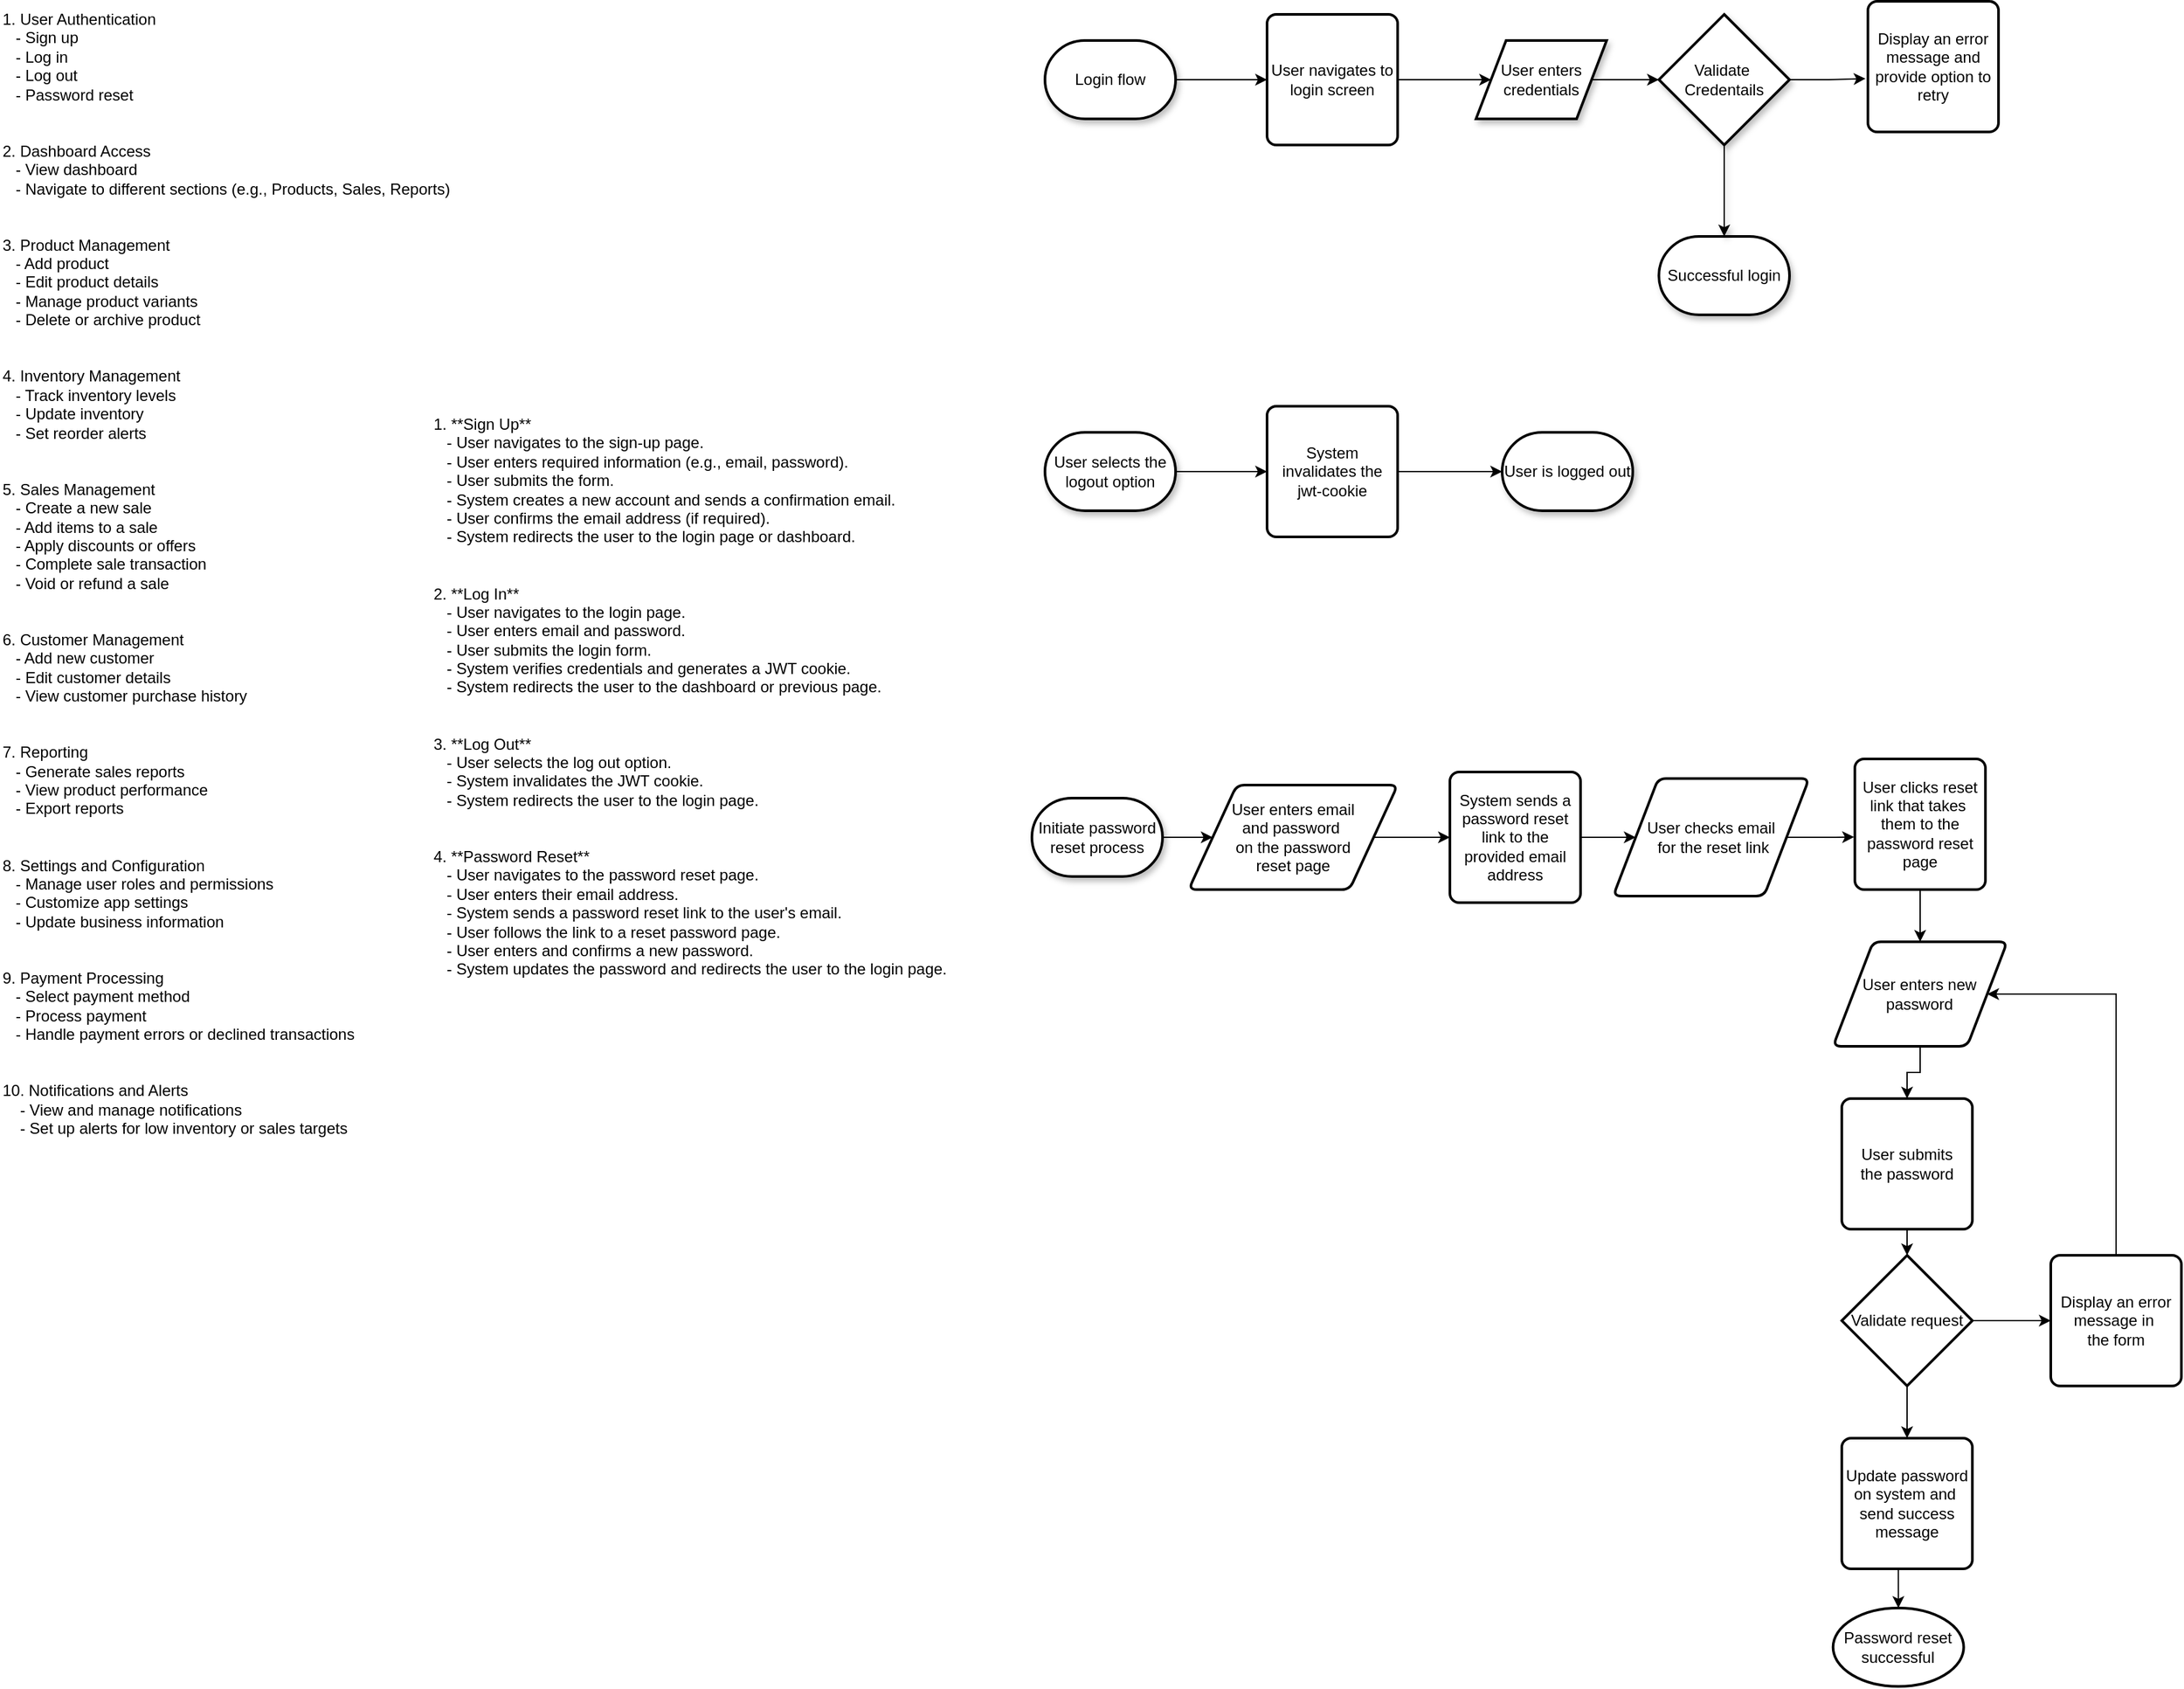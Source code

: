<mxfile version="24.7.7" pages="5">
  <diagram name="Auth" id="edf60f1a-56cd-e834-aa8a-f176f3a09ee4">
    <mxGraphModel dx="3433" dy="1160" grid="1" gridSize="10" guides="1" tooltips="1" connect="1" arrows="1" fold="1" page="1" pageScale="1" pageWidth="1100" pageHeight="850" background="none" math="0" shadow="0">
      <root>
        <mxCell id="0" />
        <mxCell id="1" parent="0" />
        <mxCell id="KLkaMGFnh6U5lrwXZxZ8-9" style="edgeStyle=orthogonalEdgeStyle;rounded=0;orthogonalLoop=1;jettySize=auto;html=1;exitX=1;exitY=0.5;exitDx=0;exitDy=0;exitPerimeter=0;entryX=0;entryY=0.5;entryDx=0;entryDy=0;" parent="1" source="ATMucfQL7mX6FEVvn_mT-1" target="KLkaMGFnh6U5lrwXZxZ8-7" edge="1">
          <mxGeometry relative="1" as="geometry" />
        </mxCell>
        <mxCell id="ATMucfQL7mX6FEVvn_mT-1" value="Login flow" style="strokeWidth=2;html=1;shape=mxgraph.flowchart.terminator;whiteSpace=wrap;rounded=0;labelBackgroundColor=none;shadow=1;" parent="1" vertex="1">
          <mxGeometry x="470" y="70" width="100" height="60" as="geometry" />
        </mxCell>
        <mxCell id="KLkaMGFnh6U5lrwXZxZ8-11" style="edgeStyle=orthogonalEdgeStyle;rounded=0;orthogonalLoop=1;jettySize=auto;html=1;exitX=1;exitY=0.5;exitDx=0;exitDy=0;" parent="1" source="ATMucfQL7mX6FEVvn_mT-4" target="ATMucfQL7mX6FEVvn_mT-5" edge="1">
          <mxGeometry relative="1" as="geometry" />
        </mxCell>
        <mxCell id="ATMucfQL7mX6FEVvn_mT-4" value="User enters credentials" style="shape=parallelogram;html=1;strokeWidth=2;perimeter=parallelogramPerimeter;whiteSpace=wrap;rounded=0;arcSize=12;size=0.23;labelBackgroundColor=none;shadow=1;" parent="1" vertex="1">
          <mxGeometry x="800" y="70" width="100" height="60" as="geometry" />
        </mxCell>
        <mxCell id="ATMucfQL7mX6FEVvn_mT-5" value="Validate&amp;nbsp;&lt;div&gt;Credentails&lt;/div&gt;" style="strokeWidth=2;html=1;shape=mxgraph.flowchart.decision;whiteSpace=wrap;rounded=0;labelBackgroundColor=none;shadow=1;" parent="1" vertex="1">
          <mxGeometry x="940" y="50" width="100" height="100" as="geometry" />
        </mxCell>
        <mxCell id="ATMucfQL7mX6FEVvn_mT-8" value="Successful login" style="strokeWidth=2;html=1;shape=mxgraph.flowchart.terminator;whiteSpace=wrap;rounded=0;labelBackgroundColor=none;shadow=1;" parent="1" vertex="1">
          <mxGeometry x="940" y="220" width="100" height="60" as="geometry" />
        </mxCell>
        <mxCell id="ATMucfQL7mX6FEVvn_mT-13" style="edgeStyle=orthogonalEdgeStyle;rounded=0;orthogonalLoop=1;jettySize=auto;html=1;exitX=0.5;exitY=1;exitDx=0;exitDy=0;exitPerimeter=0;entryX=0.5;entryY=0;entryDx=0;entryDy=0;entryPerimeter=0;labelBackgroundColor=none;fontColor=default;shadow=1;" parent="1" source="ATMucfQL7mX6FEVvn_mT-5" target="ATMucfQL7mX6FEVvn_mT-8" edge="1">
          <mxGeometry relative="1" as="geometry" />
        </mxCell>
        <mxCell id="KLkaMGFnh6U5lrwXZxZ8-3" style="edgeStyle=orthogonalEdgeStyle;rounded=0;orthogonalLoop=1;jettySize=auto;html=1;exitX=1;exitY=0.5;exitDx=0;exitDy=0;exitPerimeter=0;entryX=0;entryY=0.5;entryDx=0;entryDy=0;" parent="1" source="ATMucfQL7mX6FEVvn_mT-14" target="KLkaMGFnh6U5lrwXZxZ8-15" edge="1">
          <mxGeometry relative="1" as="geometry">
            <mxPoint x="620" y="410" as="targetPoint" />
          </mxGeometry>
        </mxCell>
        <mxCell id="ATMucfQL7mX6FEVvn_mT-14" value="User selects the logout option" style="strokeWidth=2;html=1;shape=mxgraph.flowchart.terminator;whiteSpace=wrap;rounded=0;labelBackgroundColor=none;shadow=1;" parent="1" vertex="1">
          <mxGeometry x="470" y="370" width="100" height="60" as="geometry" />
        </mxCell>
        <mxCell id="ATMucfQL7mX6FEVvn_mT-16" value="User is logged out" style="strokeWidth=2;html=1;shape=mxgraph.flowchart.terminator;whiteSpace=wrap;rounded=0;labelBackgroundColor=none;fillStyle=auto;shadow=1;" parent="1" vertex="1">
          <mxGeometry x="820" y="370" width="100" height="60" as="geometry" />
        </mxCell>
        <mxCell id="KLkaMGFnh6U5lrwXZxZ8-1" value="1. User Authentication&#xa;   - Sign up&#xa;   - Log in&#xa;   - Log out&#xa;   - Password reset&#xa;&#xa;&#xa;2. Dashboard Access&#xa;   - View dashboard&#xa;   - Navigate to different sections (e.g., Products, Sales, Reports)&#xa;&#xa;&#xa;3. Product Management&#xa;   - Add product&#xa;   - Edit product details&#xa;   - Manage product variants&#xa;   - Delete or archive product&#xa;&#xa;&#xa;4. Inventory Management&#xa;   - Track inventory levels&#xa;   - Update inventory&#xa;   - Set reorder alerts&#xa;&#xa;&#xa;5. Sales Management&#xa;   - Create a new sale&#xa;   - Add items to a sale&#xa;   - Apply discounts or offers&#xa;   - Complete sale transaction&#xa;   - Void or refund a sale&#xa;&#xa;&#xa;6. Customer Management&#xa;   - Add new customer&#xa;   - Edit customer details&#xa;   - View customer purchase history&#xa;&#xa;&#xa;7. Reporting&#xa;   - Generate sales reports&#xa;   - View product performance&#xa;   - Export reports&#xa;&#xa;&#xa;8. Settings and Configuration&#xa;   - Manage user roles and permissions&#xa;   - Customize app settings&#xa;   - Update business information&#xa;&#xa;&#xa;9. Payment Processing&#xa;   - Select payment method&#xa;   - Process payment&#xa;   - Handle payment errors or declined transactions&#xa;&#xa;&#xa;10. Notifications and Alerts&#xa;    - View and manage notifications&#xa;    - Set up alerts for low inventory or sales targets" style="text;whiteSpace=wrap;" parent="1" vertex="1">
          <mxGeometry x="-330" y="40" width="380" height="890" as="geometry" />
        </mxCell>
        <mxCell id="KLkaMGFnh6U5lrwXZxZ8-27" style="edgeStyle=orthogonalEdgeStyle;rounded=0;orthogonalLoop=1;jettySize=auto;html=1;exitX=1;exitY=0.5;exitDx=0;exitDy=0;exitPerimeter=0;entryX=0;entryY=0.5;entryDx=0;entryDy=0;" parent="1" source="KLkaMGFnh6U5lrwXZxZ8-2" target="KLkaMGFnh6U5lrwXZxZ8-17" edge="1">
          <mxGeometry relative="1" as="geometry" />
        </mxCell>
        <mxCell id="KLkaMGFnh6U5lrwXZxZ8-2" value="Initiate password&lt;div&gt;reset process&lt;/div&gt;" style="strokeWidth=2;html=1;shape=mxgraph.flowchart.terminator;whiteSpace=wrap;rounded=0;labelBackgroundColor=none;shadow=1;" parent="1" vertex="1">
          <mxGeometry x="460" y="650" width="100" height="60" as="geometry" />
        </mxCell>
        <mxCell id="KLkaMGFnh6U5lrwXZxZ8-4" style="edgeStyle=orthogonalEdgeStyle;rounded=0;orthogonalLoop=1;jettySize=auto;html=1;exitX=1;exitY=0.5;exitDx=0;exitDy=0;entryX=0;entryY=0.5;entryDx=0;entryDy=0;entryPerimeter=0;" parent="1" source="KLkaMGFnh6U5lrwXZxZ8-15" target="ATMucfQL7mX6FEVvn_mT-16" edge="1">
          <mxGeometry relative="1" as="geometry">
            <mxPoint x="756" y="410" as="sourcePoint" />
          </mxGeometry>
        </mxCell>
        <mxCell id="KLkaMGFnh6U5lrwXZxZ8-10" style="edgeStyle=orthogonalEdgeStyle;rounded=0;orthogonalLoop=1;jettySize=auto;html=1;exitX=1;exitY=0.5;exitDx=0;exitDy=0;entryX=0;entryY=0.5;entryDx=0;entryDy=0;" parent="1" source="KLkaMGFnh6U5lrwXZxZ8-7" target="ATMucfQL7mX6FEVvn_mT-4" edge="1">
          <mxGeometry relative="1" as="geometry" />
        </mxCell>
        <mxCell id="KLkaMGFnh6U5lrwXZxZ8-7" value="User navigates to login screen" style="rounded=1;whiteSpace=wrap;html=1;absoluteArcSize=1;arcSize=14;strokeWidth=2;" parent="1" vertex="1">
          <mxGeometry x="640" y="50" width="100" height="100" as="geometry" />
        </mxCell>
        <mxCell id="KLkaMGFnh6U5lrwXZxZ8-12" value="Display an error message and provide option to retry" style="rounded=1;whiteSpace=wrap;html=1;absoluteArcSize=1;arcSize=14;strokeWidth=2;" parent="1" vertex="1">
          <mxGeometry x="1100" y="40" width="100" height="100" as="geometry" />
        </mxCell>
        <mxCell id="KLkaMGFnh6U5lrwXZxZ8-14" style="edgeStyle=orthogonalEdgeStyle;rounded=0;orthogonalLoop=1;jettySize=auto;html=1;exitX=1;exitY=0.5;exitDx=0;exitDy=0;exitPerimeter=0;entryX=-0.018;entryY=0.592;entryDx=0;entryDy=0;entryPerimeter=0;" parent="1" source="ATMucfQL7mX6FEVvn_mT-5" target="KLkaMGFnh6U5lrwXZxZ8-12" edge="1">
          <mxGeometry relative="1" as="geometry" />
        </mxCell>
        <mxCell id="KLkaMGFnh6U5lrwXZxZ8-15" value="System invalidates the jwt-cookie" style="rounded=1;whiteSpace=wrap;html=1;absoluteArcSize=1;arcSize=14;strokeWidth=2;" parent="1" vertex="1">
          <mxGeometry x="640" y="350" width="100" height="100" as="geometry" />
        </mxCell>
        <mxCell id="KLkaMGFnh6U5lrwXZxZ8-28" style="edgeStyle=orthogonalEdgeStyle;rounded=0;orthogonalLoop=1;jettySize=auto;html=1;exitX=1;exitY=0.5;exitDx=0;exitDy=0;entryX=0;entryY=0.5;entryDx=0;entryDy=0;" parent="1" source="KLkaMGFnh6U5lrwXZxZ8-17" target="KLkaMGFnh6U5lrwXZxZ8-19" edge="1">
          <mxGeometry relative="1" as="geometry" />
        </mxCell>
        <mxCell id="KLkaMGFnh6U5lrwXZxZ8-17" value="User enters email&lt;div&gt;and password&amp;nbsp;&lt;/div&gt;&lt;div&gt;on the password&lt;/div&gt;&lt;div&gt;reset page&lt;/div&gt;" style="shape=parallelogram;html=1;strokeWidth=2;perimeter=parallelogramPerimeter;whiteSpace=wrap;rounded=1;arcSize=12;size=0.23;" parent="1" vertex="1">
          <mxGeometry x="580" y="640" width="160" height="80" as="geometry" />
        </mxCell>
        <mxCell id="KLkaMGFnh6U5lrwXZxZ8-18" value="User checks email&lt;div&gt;&amp;nbsp;for the reset link&lt;/div&gt;" style="shape=parallelogram;html=1;strokeWidth=2;perimeter=parallelogramPerimeter;whiteSpace=wrap;rounded=1;arcSize=12;size=0.23;" parent="1" vertex="1">
          <mxGeometry x="905" y="635" width="150" height="90" as="geometry" />
        </mxCell>
        <mxCell id="KLkaMGFnh6U5lrwXZxZ8-29" style="edgeStyle=orthogonalEdgeStyle;rounded=0;orthogonalLoop=1;jettySize=auto;html=1;exitX=1;exitY=0.5;exitDx=0;exitDy=0;" parent="1" source="KLkaMGFnh6U5lrwXZxZ8-19" target="KLkaMGFnh6U5lrwXZxZ8-18" edge="1">
          <mxGeometry relative="1" as="geometry" />
        </mxCell>
        <mxCell id="KLkaMGFnh6U5lrwXZxZ8-19" value="System sends a password reset link to the provided email address" style="rounded=1;whiteSpace=wrap;html=1;absoluteArcSize=1;arcSize=14;strokeWidth=2;" parent="1" vertex="1">
          <mxGeometry x="780" y="630" width="100" height="100" as="geometry" />
        </mxCell>
        <mxCell id="KLkaMGFnh6U5lrwXZxZ8-31" style="edgeStyle=orthogonalEdgeStyle;rounded=0;orthogonalLoop=1;jettySize=auto;html=1;exitX=0.5;exitY=1;exitDx=0;exitDy=0;entryX=0.5;entryY=0;entryDx=0;entryDy=0;" parent="1" source="KLkaMGFnh6U5lrwXZxZ8-20" target="KLkaMGFnh6U5lrwXZxZ8-21" edge="1">
          <mxGeometry relative="1" as="geometry" />
        </mxCell>
        <mxCell id="KLkaMGFnh6U5lrwXZxZ8-20" value="User clicks reset&lt;div&gt;link that takes&amp;nbsp;&lt;/div&gt;&lt;div&gt;them to the password reset page&lt;/div&gt;" style="rounded=1;whiteSpace=wrap;html=1;absoluteArcSize=1;arcSize=14;strokeWidth=2;" parent="1" vertex="1">
          <mxGeometry x="1090" y="620" width="100" height="100" as="geometry" />
        </mxCell>
        <mxCell id="KLkaMGFnh6U5lrwXZxZ8-32" style="edgeStyle=orthogonalEdgeStyle;rounded=0;orthogonalLoop=1;jettySize=auto;html=1;exitX=0.5;exitY=1;exitDx=0;exitDy=0;entryX=0.5;entryY=0;entryDx=0;entryDy=0;" parent="1" source="KLkaMGFnh6U5lrwXZxZ8-21" target="KLkaMGFnh6U5lrwXZxZ8-22" edge="1">
          <mxGeometry relative="1" as="geometry" />
        </mxCell>
        <mxCell id="KLkaMGFnh6U5lrwXZxZ8-21" value="User enters new password" style="shape=parallelogram;html=1;strokeWidth=2;perimeter=parallelogramPerimeter;whiteSpace=wrap;rounded=1;arcSize=12;size=0.23;" parent="1" vertex="1">
          <mxGeometry x="1073.34" y="760" width="133.33" height="80" as="geometry" />
        </mxCell>
        <mxCell id="KLkaMGFnh6U5lrwXZxZ8-22" value="User submits&lt;div&gt;the password&lt;/div&gt;" style="rounded=1;whiteSpace=wrap;html=1;absoluteArcSize=1;arcSize=14;strokeWidth=2;" parent="1" vertex="1">
          <mxGeometry x="1080" y="880" width="100" height="100" as="geometry" />
        </mxCell>
        <mxCell id="KLkaMGFnh6U5lrwXZxZ8-34" style="edgeStyle=orthogonalEdgeStyle;rounded=0;orthogonalLoop=1;jettySize=auto;html=1;exitX=0.5;exitY=1;exitDx=0;exitDy=0;exitPerimeter=0;entryX=0.5;entryY=0;entryDx=0;entryDy=0;" parent="1" source="KLkaMGFnh6U5lrwXZxZ8-23" target="KLkaMGFnh6U5lrwXZxZ8-25" edge="1">
          <mxGeometry relative="1" as="geometry" />
        </mxCell>
        <mxCell id="KLkaMGFnh6U5lrwXZxZ8-36" style="edgeStyle=orthogonalEdgeStyle;rounded=0;orthogonalLoop=1;jettySize=auto;html=1;exitX=1;exitY=0.5;exitDx=0;exitDy=0;exitPerimeter=0;entryX=0;entryY=0.5;entryDx=0;entryDy=0;" parent="1" source="KLkaMGFnh6U5lrwXZxZ8-23" target="KLkaMGFnh6U5lrwXZxZ8-24" edge="1">
          <mxGeometry relative="1" as="geometry" />
        </mxCell>
        <mxCell id="KLkaMGFnh6U5lrwXZxZ8-23" value="Validate request" style="strokeWidth=2;html=1;shape=mxgraph.flowchart.decision;whiteSpace=wrap;" parent="1" vertex="1">
          <mxGeometry x="1080" y="1000" width="100" height="100" as="geometry" />
        </mxCell>
        <mxCell id="KLkaMGFnh6U5lrwXZxZ8-39" style="edgeStyle=orthogonalEdgeStyle;rounded=0;orthogonalLoop=1;jettySize=auto;html=1;exitX=0.5;exitY=0;exitDx=0;exitDy=0;entryX=1;entryY=0.5;entryDx=0;entryDy=0;" parent="1" source="KLkaMGFnh6U5lrwXZxZ8-24" target="KLkaMGFnh6U5lrwXZxZ8-21" edge="1">
          <mxGeometry relative="1" as="geometry">
            <Array as="points">
              <mxPoint x="1290" y="800" />
            </Array>
          </mxGeometry>
        </mxCell>
        <mxCell id="KLkaMGFnh6U5lrwXZxZ8-24" value="Display an error&lt;div&gt;message in&amp;nbsp;&lt;/div&gt;&lt;div&gt;the form&lt;/div&gt;" style="rounded=1;whiteSpace=wrap;html=1;absoluteArcSize=1;arcSize=14;strokeWidth=2;" parent="1" vertex="1">
          <mxGeometry x="1240" y="1000" width="100" height="100" as="geometry" />
        </mxCell>
        <mxCell id="KLkaMGFnh6U5lrwXZxZ8-25" value="Update password on system and&amp;nbsp;&lt;div&gt;send success&lt;/div&gt;&lt;div&gt;message&lt;/div&gt;" style="rounded=1;whiteSpace=wrap;html=1;absoluteArcSize=1;arcSize=14;strokeWidth=2;" parent="1" vertex="1">
          <mxGeometry x="1080" y="1140" width="100" height="100" as="geometry" />
        </mxCell>
        <mxCell id="KLkaMGFnh6U5lrwXZxZ8-26" value="Password reset&lt;div&gt;successful&lt;/div&gt;" style="strokeWidth=2;html=1;shape=mxgraph.flowchart.start_1;whiteSpace=wrap;" parent="1" vertex="1">
          <mxGeometry x="1073.34" y="1270" width="100" height="60" as="geometry" />
        </mxCell>
        <mxCell id="KLkaMGFnh6U5lrwXZxZ8-30" style="edgeStyle=orthogonalEdgeStyle;rounded=0;orthogonalLoop=1;jettySize=auto;html=1;exitX=1;exitY=0.5;exitDx=0;exitDy=0;entryX=-0.006;entryY=0.598;entryDx=0;entryDy=0;entryPerimeter=0;" parent="1" source="KLkaMGFnh6U5lrwXZxZ8-18" target="KLkaMGFnh6U5lrwXZxZ8-20" edge="1">
          <mxGeometry relative="1" as="geometry" />
        </mxCell>
        <mxCell id="KLkaMGFnh6U5lrwXZxZ8-33" style="edgeStyle=orthogonalEdgeStyle;rounded=0;orthogonalLoop=1;jettySize=auto;html=1;exitX=0.5;exitY=1;exitDx=0;exitDy=0;entryX=0.5;entryY=0;entryDx=0;entryDy=0;entryPerimeter=0;" parent="1" source="KLkaMGFnh6U5lrwXZxZ8-22" target="KLkaMGFnh6U5lrwXZxZ8-23" edge="1">
          <mxGeometry relative="1" as="geometry" />
        </mxCell>
        <mxCell id="KLkaMGFnh6U5lrwXZxZ8-35" style="edgeStyle=orthogonalEdgeStyle;rounded=0;orthogonalLoop=1;jettySize=auto;html=1;exitX=0.5;exitY=1;exitDx=0;exitDy=0;entryX=0.5;entryY=0;entryDx=0;entryDy=0;entryPerimeter=0;" parent="1" source="KLkaMGFnh6U5lrwXZxZ8-25" target="KLkaMGFnh6U5lrwXZxZ8-26" edge="1">
          <mxGeometry relative="1" as="geometry" />
        </mxCell>
        <mxCell id="3nHdeg5CLA1Ou0qOZPsk-1" value="1. **Sign Up**&#xa;   - User navigates to the sign-up page.&#xa;   - User enters required information (e.g., email, password).&#xa;   - User submits the form.&#xa;   - System creates a new account and sends a confirmation email.&#xa;   - User confirms the email address (if required).&#xa;   - System redirects the user to the login page or dashboard.&#xa;&#xa;&#xa;2. **Log In**&#xa;   - User navigates to the login page.&#xa;   - User enters email and password.&#xa;   - User submits the login form.&#xa;   - System verifies credentials and generates a JWT cookie.&#xa;   - System redirects the user to the dashboard or previous page.&#xa;&#xa;&#xa;3. **Log Out**&#xa;   - User selects the log out option.&#xa;   - System invalidates the JWT cookie.&#xa;   - System redirects the user to the login page.&#xa;&#xa;&#xa;4. **Password Reset**&#xa;   - User navigates to the password reset page.&#xa;   - User enters their email address.&#xa;   - System sends a password reset link to the user&#39;s email.&#xa;   - User follows the link to a reset password page.&#xa;   - User enters and confirms a new password.&#xa;   - System updates the password and redirects the user to the login page." style="text;whiteSpace=wrap;" vertex="1" parent="1">
          <mxGeometry y="350" width="430" height="460" as="geometry" />
        </mxCell>
      </root>
    </mxGraphModel>
  </diagram>
  <diagram id="8Ey6CvOB55q3MK9NUdou" name="Dashboard">
    <mxGraphModel dx="1615" dy="803" grid="1" gridSize="10" guides="1" tooltips="1" connect="1" arrows="1" fold="1" page="1" pageScale="1" pageWidth="827" pageHeight="1169" math="0" shadow="0">
      <root>
        <mxCell id="0" />
        <mxCell id="1" parent="0" />
        <mxCell id="ET9BGdN6wAJWBJ6dI6yu-1" value="1. User Authentication&#xa;   - Sign up&#xa;   - Log in&#xa;   - Log out&#xa;   - Password reset&#xa;&#xa;&#xa;2. Dashboard Access&#xa;   - View dashboard&#xa;   - Navigate to different sections (e.g., Products, Sales, Reports)&#xa;&#xa;&#xa;3. Product Management&#xa;   - Add product&#xa;   - Edit product details&#xa;   - Manage product variants&#xa;   - Delete or archive product&#xa;&#xa;&#xa;4. Inventory Management&#xa;   - Track inventory levels&#xa;   - Update inventory&#xa;   - Set reorder alerts&#xa;&#xa;&#xa;5. Sales Management&#xa;   - Create a new sale&#xa;   - Add items to a sale&#xa;   - Apply discounts or offers&#xa;   - Complete sale transaction&#xa;   - Void or refund a sale&#xa;&#xa;&#xa;6. Customer Management&#xa;   - Add new customer&#xa;   - Edit customer details&#xa;   - View customer purchase history&#xa;&#xa;&#xa;7. Reporting&#xa;   - Generate sales reports&#xa;   - View product performance&#xa;   - Export reports&#xa;&#xa;&#xa;8. Settings and Configuration&#xa;   - Manage user roles and permissions&#xa;   - Customize app settings&#xa;   - Update business information&#xa;&#xa;&#xa;9. Payment Processing&#xa;   - Select payment method&#xa;   - Process payment&#xa;   - Handle payment errors or declined transactions&#xa;&#xa;&#xa;10. Notifications and Alerts&#xa;    - View and manage notifications&#xa;    - Set up alerts for low inventory or sales targets" style="text;whiteSpace=wrap;" parent="1" vertex="1">
          <mxGeometry x="10" y="10" width="380" height="890" as="geometry" />
        </mxCell>
        <mxCell id="68NjNx0a_AqUf3TJoTM--5" style="edgeStyle=orthogonalEdgeStyle;rounded=0;orthogonalLoop=1;jettySize=auto;html=1;exitX=1;exitY=0.5;exitDx=0;exitDy=0;exitPerimeter=0;entryX=0;entryY=0.5;entryDx=0;entryDy=0;" edge="1" parent="1" source="68NjNx0a_AqUf3TJoTM--2" target="68NjNx0a_AqUf3TJoTM--3">
          <mxGeometry relative="1" as="geometry" />
        </mxCell>
        <mxCell id="68NjNx0a_AqUf3TJoTM--2" value="User logs in and is redirected to the dashboard" style="strokeWidth=2;html=1;shape=mxgraph.flowchart.start_1;whiteSpace=wrap;" vertex="1" parent="1">
          <mxGeometry x="480" y="595" width="133.33" height="80" as="geometry" />
        </mxCell>
        <mxCell id="68NjNx0a_AqUf3TJoTM--6" style="edgeStyle=orthogonalEdgeStyle;rounded=0;orthogonalLoop=1;jettySize=auto;html=1;exitX=1;exitY=0.5;exitDx=0;exitDy=0;entryX=0;entryY=0.5;entryDx=0;entryDy=0;" edge="1" parent="1" source="68NjNx0a_AqUf3TJoTM--3" target="68NjNx0a_AqUf3TJoTM--4">
          <mxGeometry relative="1" as="geometry" />
        </mxCell>
        <mxCell id="68NjNx0a_AqUf3TJoTM--3" value="System displays an overview of key metrics (e.g. sales, inventory, etc)" style="rounded=1;whiteSpace=wrap;html=1;absoluteArcSize=1;arcSize=14;strokeWidth=2;" vertex="1" parent="1">
          <mxGeometry x="680" y="585" width="100" height="100" as="geometry" />
        </mxCell>
        <mxCell id="68NjNx0a_AqUf3TJoTM--4" value="User reviews information presented on the dashboard" style="rounded=1;whiteSpace=wrap;html=1;absoluteArcSize=1;arcSize=14;strokeWidth=2;" vertex="1" parent="1">
          <mxGeometry x="860" y="585" width="100" height="100" as="geometry" />
        </mxCell>
        <mxCell id="68NjNx0a_AqUf3TJoTM--10" style="edgeStyle=orthogonalEdgeStyle;rounded=0;orthogonalLoop=1;jettySize=auto;html=1;exitX=1;exitY=0.5;exitDx=0;exitDy=0;exitPerimeter=0;entryX=0;entryY=0.5;entryDx=0;entryDy=0;" edge="1" parent="1" source="68NjNx0a_AqUf3TJoTM--7" target="68NjNx0a_AqUf3TJoTM--8">
          <mxGeometry relative="1" as="geometry" />
        </mxCell>
        <mxCell id="68NjNx0a_AqUf3TJoTM--7" value="From the dashboard, the user selects a section" style="strokeWidth=2;html=1;shape=mxgraph.flowchart.start_1;whiteSpace=wrap;" vertex="1" parent="1">
          <mxGeometry x="450" y="740" width="166.67" height="100" as="geometry" />
        </mxCell>
        <mxCell id="68NjNx0a_AqUf3TJoTM--11" style="edgeStyle=orthogonalEdgeStyle;rounded=0;orthogonalLoop=1;jettySize=auto;html=1;exitX=1;exitY=0.5;exitDx=0;exitDy=0;entryX=0;entryY=0.5;entryDx=0;entryDy=0;" edge="1" parent="1" source="68NjNx0a_AqUf3TJoTM--8" target="68NjNx0a_AqUf3TJoTM--9">
          <mxGeometry relative="1" as="geometry" />
        </mxCell>
        <mxCell id="68NjNx0a_AqUf3TJoTM--8" value="System redirects user to the selected section" style="rounded=1;whiteSpace=wrap;html=1;absoluteArcSize=1;arcSize=14;strokeWidth=2;" vertex="1" parent="1">
          <mxGeometry x="680" y="740" width="100" height="100" as="geometry" />
        </mxCell>
        <mxCell id="68NjNx0a_AqUf3TJoTM--9" value="User interacts with the selected section as needed" style="rounded=1;whiteSpace=wrap;html=1;absoluteArcSize=1;arcSize=14;strokeWidth=2;" vertex="1" parent="1">
          <mxGeometry x="830" y="732" width="115" height="115" as="geometry" />
        </mxCell>
        <mxCell id="Pe-H3QMwWFV3X3XAD8rP-1" value="1. **Sign Up**&#xa;   - User navigates to the sign-up page.&#xa;   - User enters required information (e.g., email, password).&#xa;   - User submits the form.&#xa;   - System creates a new account and sends a confirmation email.&#xa;   - User confirms the email address (if required).&#xa;   - System redirects the user to the login page or dashboard.&#xa;&#xa;&#xa;2. **Log In**&#xa;   - User navigates to the login page.&#xa;   - User enters email and password.&#xa;   - User submits the login form.&#xa;   - System verifies credentials and generates a JWT cookie.&#xa;   - System redirects the user to the dashboard or previous page.&#xa;&#xa;&#xa;3. **Log Out**&#xa;   - User selects the log out option.&#xa;   - System invalidates the JWT cookie.&#xa;   - System redirects the user to the login page.&#xa;&#xa;&#xa;4. **Password Reset**&#xa;   - User navigates to the password reset page.&#xa;   - User enters their email address.&#xa;   - System sends a password reset link to the user&#39;s email.&#xa;   - User follows the link to a reset password page.&#xa;   - User enters and confirms a new password.&#xa;   - System updates the password and redirects the user to the login page." style="text;whiteSpace=wrap;" vertex="1" parent="1">
          <mxGeometry x="440" width="430" height="460" as="geometry" />
        </mxCell>
      </root>
    </mxGraphModel>
  </diagram>
  <diagram id="oy20ObqP9nqBbCuuLZpR" name="Product Management">
    <mxGraphModel dx="2927" dy="1044" grid="1" gridSize="10" guides="1" tooltips="1" connect="1" arrows="1" fold="1" page="1" pageScale="1" pageWidth="827" pageHeight="1169" math="0" shadow="0">
      <root>
        <mxCell id="0" />
        <mxCell id="1" parent="0" />
        <mxCell id="02m3XyDNFQBm8fWto4tQ-1" value="1. **Add Product**&#xa;   - User navigates to the Products section from the dashboard.&#xa;   - User selects the option to add a new product.&#xa;   - System prompts the user to enter product details (e.g., name, description, category, price).&#xa;   - User submits the form.&#xa;   - System saves the product and confirms the addition.&#xa;&#xa;&#xa;2. **Edit Product Details**&#xa;   - User navigates to the Products section and selects an existing product.&#xa;   - System displays the product details with an option to edit.&#xa;   - User updates the necessary fields (e.g., name, price, description).&#xa;   - User submits the changes.&#xa;   - System saves the updates and confirms the changes.&#xa;&#xa;&#xa;3. **Manage Product Variants**&#xa;   - User selects a product to manage its variants.&#xa;   - System displays the existing variants and an option to add or edit variants.&#xa;   - User adds a new variant or edits an existing one (e.g., size, color, packaging).&#xa;   - User submits the variant information.&#xa;   - System updates the product with the new or edited variant.&#xa;&#xa;&#xa;4. **Delete or Archive Product**&#xa;   - User selects a product to delete or archive from the Products section.&#xa;   - System prompts the user to confirm the action.&#xa;   - If deleting, the system removes the product from the catalog.&#xa;   - If archiving, the system moves the product to an archived state, where it is no longer active but can be restored later.&#xa;   - System confirms the product has been deleted or archived." style="text;whiteSpace=wrap;" vertex="1" parent="1">
          <mxGeometry x="-540" y="1180" width="560" height="470" as="geometry" />
        </mxCell>
        <mxCell id="90HHAPKfToBtOzx2FQQZ-1" style="edgeStyle=orthogonalEdgeStyle;rounded=0;orthogonalLoop=1;jettySize=auto;html=1;exitX=1;exitY=0.5;exitDx=0;exitDy=0;exitPerimeter=0;entryX=0;entryY=0.5;entryDx=0;entryDy=0;" edge="1" parent="1" source="02m3XyDNFQBm8fWto4tQ-2" target="02m3XyDNFQBm8fWto4tQ-4">
          <mxGeometry relative="1" as="geometry" />
        </mxCell>
        <mxCell id="02m3XyDNFQBm8fWto4tQ-2" value="User navigates to the products section from the dashboard" style="strokeWidth=2;html=1;shape=mxgraph.flowchart.start_1;whiteSpace=wrap;" vertex="1" parent="1">
          <mxGeometry x="40" y="440" width="150" height="90" as="geometry" />
        </mxCell>
        <mxCell id="90HHAPKfToBtOzx2FQQZ-2" style="edgeStyle=orthogonalEdgeStyle;rounded=0;orthogonalLoop=1;jettySize=auto;html=1;exitX=1;exitY=0.5;exitDx=0;exitDy=0;entryX=0;entryY=0.5;entryDx=0;entryDy=0;" edge="1" parent="1" source="02m3XyDNFQBm8fWto4tQ-4" target="02m3XyDNFQBm8fWto4tQ-5">
          <mxGeometry relative="1" as="geometry" />
        </mxCell>
        <mxCell id="02m3XyDNFQBm8fWto4tQ-4" value="User selects the option to add a new product" style="rounded=1;whiteSpace=wrap;html=1;absoluteArcSize=1;arcSize=14;strokeWidth=2;" vertex="1" parent="1">
          <mxGeometry x="260" y="435" width="100" height="100" as="geometry" />
        </mxCell>
        <mxCell id="90HHAPKfToBtOzx2FQQZ-3" style="edgeStyle=orthogonalEdgeStyle;rounded=0;orthogonalLoop=1;jettySize=auto;html=1;exitX=1;exitY=0.5;exitDx=0;exitDy=0;entryX=0;entryY=0.5;entryDx=0;entryDy=0;" edge="1" parent="1" source="02m3XyDNFQBm8fWto4tQ-5" target="02m3XyDNFQBm8fWto4tQ-6">
          <mxGeometry relative="1" as="geometry" />
        </mxCell>
        <mxCell id="02m3XyDNFQBm8fWto4tQ-5" value="System prompts the user to enter product details" style="shape=parallelogram;html=1;strokeWidth=2;perimeter=parallelogramPerimeter;whiteSpace=wrap;rounded=1;arcSize=12;size=0.23;" vertex="1" parent="1">
          <mxGeometry x="410" y="440" width="141.67" height="85" as="geometry" />
        </mxCell>
        <mxCell id="02m3XyDNFQBm8fWto4tQ-6" value="User submits the form" style="rounded=1;whiteSpace=wrap;html=1;absoluteArcSize=1;arcSize=14;strokeWidth=2;" vertex="1" parent="1">
          <mxGeometry x="620" y="435" width="100" height="100" as="geometry" />
        </mxCell>
        <mxCell id="90HHAPKfToBtOzx2FQQZ-5" style="edgeStyle=orthogonalEdgeStyle;rounded=0;orthogonalLoop=1;jettySize=auto;html=1;exitX=0.5;exitY=1;exitDx=0;exitDy=0;exitPerimeter=0;entryX=0.5;entryY=0;entryDx=0;entryDy=0;" edge="1" parent="1" source="02m3XyDNFQBm8fWto4tQ-8" target="02m3XyDNFQBm8fWto4tQ-9">
          <mxGeometry relative="1" as="geometry" />
        </mxCell>
        <mxCell id="90HHAPKfToBtOzx2FQQZ-23" style="edgeStyle=orthogonalEdgeStyle;rounded=0;orthogonalLoop=1;jettySize=auto;html=1;exitX=1;exitY=0.5;exitDx=0;exitDy=0;exitPerimeter=0;entryX=0;entryY=0.5;entryDx=0;entryDy=0;" edge="1" parent="1" source="02m3XyDNFQBm8fWto4tQ-8" target="90HHAPKfToBtOzx2FQQZ-21">
          <mxGeometry relative="1" as="geometry" />
        </mxCell>
        <mxCell id="02m3XyDNFQBm8fWto4tQ-8" value="System validates" style="strokeWidth=2;html=1;shape=mxgraph.flowchart.decision;whiteSpace=wrap;" vertex="1" parent="1">
          <mxGeometry x="620" y="585" width="125" height="125" as="geometry" />
        </mxCell>
        <mxCell id="02m3XyDNFQBm8fWto4tQ-9" value="System saves the product and confirms the addition" style="rounded=1;whiteSpace=wrap;html=1;absoluteArcSize=1;arcSize=14;strokeWidth=2;" vertex="1" parent="1">
          <mxGeometry x="632.5" y="760" width="100" height="100" as="geometry" />
        </mxCell>
        <mxCell id="90HHAPKfToBtOzx2FQQZ-4" style="edgeStyle=orthogonalEdgeStyle;rounded=0;orthogonalLoop=1;jettySize=auto;html=1;exitX=0.5;exitY=1;exitDx=0;exitDy=0;entryX=0.5;entryY=0;entryDx=0;entryDy=0;entryPerimeter=0;" edge="1" parent="1" source="02m3XyDNFQBm8fWto4tQ-6" target="02m3XyDNFQBm8fWto4tQ-8">
          <mxGeometry relative="1" as="geometry" />
        </mxCell>
        <mxCell id="90HHAPKfToBtOzx2FQQZ-13" style="edgeStyle=orthogonalEdgeStyle;rounded=0;orthogonalLoop=1;jettySize=auto;html=1;exitX=1;exitY=0.5;exitDx=0;exitDy=0;exitPerimeter=0;entryX=0;entryY=0.5;entryDx=0;entryDy=0;" edge="1" parent="1" source="90HHAPKfToBtOzx2FQQZ-6" target="90HHAPKfToBtOzx2FQQZ-7">
          <mxGeometry relative="1" as="geometry" />
        </mxCell>
        <mxCell id="90HHAPKfToBtOzx2FQQZ-6" value="User navigates to the products section and selects an existing product" style="strokeWidth=2;html=1;shape=mxgraph.flowchart.start_1;whiteSpace=wrap;" vertex="1" parent="1">
          <mxGeometry x="40" y="1052.5" width="166.66" height="100" as="geometry" />
        </mxCell>
        <mxCell id="90HHAPKfToBtOzx2FQQZ-14" style="edgeStyle=orthogonalEdgeStyle;rounded=0;orthogonalLoop=1;jettySize=auto;html=1;exitX=1;exitY=0.5;exitDx=0;exitDy=0;entryX=0;entryY=0.5;entryDx=0;entryDy=0;" edge="1" parent="1" source="90HHAPKfToBtOzx2FQQZ-7" target="90HHAPKfToBtOzx2FQQZ-8">
          <mxGeometry relative="1" as="geometry" />
        </mxCell>
        <mxCell id="90HHAPKfToBtOzx2FQQZ-7" value="System displays product details with an option to edit" style="rounded=1;whiteSpace=wrap;html=1;absoluteArcSize=1;arcSize=14;strokeWidth=2;" vertex="1" parent="1">
          <mxGeometry x="260" y="1052.5" width="100" height="100" as="geometry" />
        </mxCell>
        <mxCell id="90HHAPKfToBtOzx2FQQZ-8" value="User updates the necessary fields" style="shape=parallelogram;html=1;strokeWidth=2;perimeter=parallelogramPerimeter;whiteSpace=wrap;rounded=1;arcSize=12;size=0.23;" vertex="1" parent="1">
          <mxGeometry x="431" y="1072.5" width="100" height="60" as="geometry" />
        </mxCell>
        <mxCell id="90HHAPKfToBtOzx2FQQZ-9" value="System saves the product and&lt;div&gt;confirms the action&lt;/div&gt;" style="rounded=1;whiteSpace=wrap;html=1;absoluteArcSize=1;arcSize=14;strokeWidth=2;" vertex="1" parent="1">
          <mxGeometry x="592.5" y="1212.5" width="100" height="100" as="geometry" />
        </mxCell>
        <mxCell id="90HHAPKfToBtOzx2FQQZ-16" style="edgeStyle=orthogonalEdgeStyle;rounded=0;orthogonalLoop=1;jettySize=auto;html=1;exitX=1;exitY=0.5;exitDx=0;exitDy=0;exitPerimeter=0;entryX=0;entryY=0.5;entryDx=0;entryDy=0;" edge="1" parent="1" source="90HHAPKfToBtOzx2FQQZ-10" target="90HHAPKfToBtOzx2FQQZ-11">
          <mxGeometry relative="1" as="geometry" />
        </mxCell>
        <mxCell id="90HHAPKfToBtOzx2FQQZ-20" style="edgeStyle=orthogonalEdgeStyle;rounded=0;orthogonalLoop=1;jettySize=auto;html=1;exitX=0.5;exitY=1;exitDx=0;exitDy=0;exitPerimeter=0;entryX=0.5;entryY=0;entryDx=0;entryDy=0;" edge="1" parent="1" source="90HHAPKfToBtOzx2FQQZ-10" target="90HHAPKfToBtOzx2FQQZ-9">
          <mxGeometry relative="1" as="geometry" />
        </mxCell>
        <mxCell id="90HHAPKfToBtOzx2FQQZ-10" value="System validates" style="strokeWidth=2;html=1;shape=mxgraph.flowchart.decision;whiteSpace=wrap;" vertex="1" parent="1">
          <mxGeometry x="580" y="1040" width="125" height="125" as="geometry" />
        </mxCell>
        <mxCell id="90HHAPKfToBtOzx2FQQZ-17" style="edgeStyle=orthogonalEdgeStyle;rounded=0;orthogonalLoop=1;jettySize=auto;html=1;exitX=1;exitY=0.5;exitDx=0;exitDy=0;entryX=0;entryY=0.5;entryDx=0;entryDy=0;" edge="1" parent="1" source="90HHAPKfToBtOzx2FQQZ-11" target="90HHAPKfToBtOzx2FQQZ-12">
          <mxGeometry relative="1" as="geometry" />
        </mxCell>
        <mxCell id="90HHAPKfToBtOzx2FQQZ-11" value="System displays invalid fields on form" style="rounded=1;whiteSpace=wrap;html=1;absoluteArcSize=1;arcSize=14;strokeWidth=2;" vertex="1" parent="1">
          <mxGeometry x="770" y="1052.5" width="100" height="100" as="geometry" />
        </mxCell>
        <mxCell id="90HHAPKfToBtOzx2FQQZ-12" value="User updates the necessary fields" style="shape=parallelogram;html=1;strokeWidth=2;perimeter=parallelogramPerimeter;whiteSpace=wrap;rounded=1;arcSize=12;size=0.23;" vertex="1" parent="1">
          <mxGeometry x="940" y="1057.5" width="150" height="90" as="geometry" />
        </mxCell>
        <mxCell id="90HHAPKfToBtOzx2FQQZ-15" style="edgeStyle=orthogonalEdgeStyle;rounded=0;orthogonalLoop=1;jettySize=auto;html=1;exitX=1;exitY=0.5;exitDx=0;exitDy=0;entryX=0;entryY=0.5;entryDx=0;entryDy=0;entryPerimeter=0;" edge="1" parent="1" source="90HHAPKfToBtOzx2FQQZ-8" target="90HHAPKfToBtOzx2FQQZ-10">
          <mxGeometry relative="1" as="geometry" />
        </mxCell>
        <mxCell id="90HHAPKfToBtOzx2FQQZ-18" style="edgeStyle=orthogonalEdgeStyle;rounded=0;orthogonalLoop=1;jettySize=auto;html=1;exitX=0.5;exitY=0;exitDx=0;exitDy=0;entryX=0.5;entryY=0;entryDx=0;entryDy=0;entryPerimeter=0;" edge="1" parent="1" source="90HHAPKfToBtOzx2FQQZ-12" target="90HHAPKfToBtOzx2FQQZ-10">
          <mxGeometry relative="1" as="geometry">
            <Array as="points">
              <mxPoint x="1015" y="980" />
              <mxPoint x="643" y="980" />
            </Array>
          </mxGeometry>
        </mxCell>
        <mxCell id="90HHAPKfToBtOzx2FQQZ-24" style="edgeStyle=orthogonalEdgeStyle;rounded=0;orthogonalLoop=1;jettySize=auto;html=1;exitX=1;exitY=0.5;exitDx=0;exitDy=0;entryX=0;entryY=0.5;entryDx=0;entryDy=0;" edge="1" parent="1" source="90HHAPKfToBtOzx2FQQZ-21" target="90HHAPKfToBtOzx2FQQZ-22">
          <mxGeometry relative="1" as="geometry" />
        </mxCell>
        <mxCell id="90HHAPKfToBtOzx2FQQZ-21" value="System displays invalid fields on form" style="rounded=1;whiteSpace=wrap;html=1;absoluteArcSize=1;arcSize=14;strokeWidth=2;" vertex="1" parent="1">
          <mxGeometry x="800" y="597.5" width="100" height="100" as="geometry" />
        </mxCell>
        <mxCell id="90HHAPKfToBtOzx2FQQZ-22" value="User updates the necessary fields" style="shape=parallelogram;html=1;strokeWidth=2;perimeter=parallelogramPerimeter;whiteSpace=wrap;rounded=1;arcSize=12;size=0.23;" vertex="1" parent="1">
          <mxGeometry x="940" y="600" width="150" height="90" as="geometry" />
        </mxCell>
        <mxCell id="90HHAPKfToBtOzx2FQQZ-25" style="edgeStyle=orthogonalEdgeStyle;rounded=0;orthogonalLoop=1;jettySize=auto;html=1;exitX=0.5;exitY=0;exitDx=0;exitDy=0;entryX=0.5;entryY=0;entryDx=0;entryDy=0;entryPerimeter=0;" edge="1" parent="1" source="90HHAPKfToBtOzx2FQQZ-22" target="02m3XyDNFQBm8fWto4tQ-8">
          <mxGeometry relative="1" as="geometry">
            <Array as="points">
              <mxPoint x="1015" y="560" />
              <mxPoint x="683" y="560" />
            </Array>
          </mxGeometry>
        </mxCell>
        <mxCell id="90HHAPKfToBtOzx2FQQZ-34" style="edgeStyle=orthogonalEdgeStyle;rounded=0;orthogonalLoop=1;jettySize=auto;html=1;exitX=1;exitY=0.5;exitDx=0;exitDy=0;exitPerimeter=0;entryX=0;entryY=0.5;entryDx=0;entryDy=0;" edge="1" parent="1" source="90HHAPKfToBtOzx2FQQZ-26" target="90HHAPKfToBtOzx2FQQZ-27">
          <mxGeometry relative="1" as="geometry" />
        </mxCell>
        <mxCell id="90HHAPKfToBtOzx2FQQZ-26" value="User selects a product to manage its variants" style="strokeWidth=2;html=1;shape=mxgraph.flowchart.start_1;whiteSpace=wrap;" vertex="1" parent="1">
          <mxGeometry x="65" y="1410" width="150" height="90" as="geometry" />
        </mxCell>
        <mxCell id="90HHAPKfToBtOzx2FQQZ-35" style="edgeStyle=orthogonalEdgeStyle;rounded=0;orthogonalLoop=1;jettySize=auto;html=1;exitX=1;exitY=0.5;exitDx=0;exitDy=0;entryX=0;entryY=0.5;entryDx=0;entryDy=0;" edge="1" parent="1" source="90HHAPKfToBtOzx2FQQZ-27" target="90HHAPKfToBtOzx2FQQZ-28">
          <mxGeometry relative="1" as="geometry" />
        </mxCell>
        <mxCell id="90HHAPKfToBtOzx2FQQZ-27" value="System displays the existing variants with an option to add or edit variants" style="rounded=1;whiteSpace=wrap;html=1;absoluteArcSize=1;arcSize=14;strokeWidth=2;" vertex="1" parent="1">
          <mxGeometry x="260" y="1405" width="100" height="100" as="geometry" />
        </mxCell>
        <mxCell id="90HHAPKfToBtOzx2FQQZ-36" style="edgeStyle=orthogonalEdgeStyle;rounded=0;orthogonalLoop=1;jettySize=auto;html=1;exitX=1;exitY=0.5;exitDx=0;exitDy=0;entryX=0;entryY=0.5;entryDx=0;entryDy=0;" edge="1" parent="1" source="90HHAPKfToBtOzx2FQQZ-28" target="90HHAPKfToBtOzx2FQQZ-29">
          <mxGeometry relative="1" as="geometry" />
        </mxCell>
        <mxCell id="90HHAPKfToBtOzx2FQQZ-28" value="User updates the necessary fields" style="shape=parallelogram;html=1;strokeWidth=2;perimeter=parallelogramPerimeter;whiteSpace=wrap;rounded=1;arcSize=12;size=0.23;" vertex="1" parent="1">
          <mxGeometry x="421.67" y="1407.5" width="158.33" height="95" as="geometry" />
        </mxCell>
        <mxCell id="90HHAPKfToBtOzx2FQQZ-29" value="User submits the changes" style="rounded=1;whiteSpace=wrap;html=1;absoluteArcSize=1;arcSize=14;strokeWidth=2;" vertex="1" parent="1">
          <mxGeometry x="633" y="1405" width="100" height="100" as="geometry" />
        </mxCell>
        <mxCell id="90HHAPKfToBtOzx2FQQZ-38" style="edgeStyle=orthogonalEdgeStyle;rounded=0;orthogonalLoop=1;jettySize=auto;html=1;exitX=1;exitY=0.5;exitDx=0;exitDy=0;exitPerimeter=0;entryX=0;entryY=0.5;entryDx=0;entryDy=0;" edge="1" parent="1" source="90HHAPKfToBtOzx2FQQZ-30" target="90HHAPKfToBtOzx2FQQZ-31">
          <mxGeometry relative="1" as="geometry" />
        </mxCell>
        <mxCell id="90HHAPKfToBtOzx2FQQZ-40" style="edgeStyle=orthogonalEdgeStyle;rounded=0;orthogonalLoop=1;jettySize=auto;html=1;exitX=0.5;exitY=1;exitDx=0;exitDy=0;exitPerimeter=0;entryX=0.5;entryY=0;entryDx=0;entryDy=0;" edge="1" parent="1" source="90HHAPKfToBtOzx2FQQZ-30" target="90HHAPKfToBtOzx2FQQZ-33">
          <mxGeometry relative="1" as="geometry" />
        </mxCell>
        <mxCell id="90HHAPKfToBtOzx2FQQZ-30" value="System validates" style="strokeWidth=2;html=1;shape=mxgraph.flowchart.decision;whiteSpace=wrap;" vertex="1" parent="1">
          <mxGeometry x="770" y="1400" width="125" height="125" as="geometry" />
        </mxCell>
        <mxCell id="90HHAPKfToBtOzx2FQQZ-39" style="edgeStyle=orthogonalEdgeStyle;rounded=0;orthogonalLoop=1;jettySize=auto;html=1;exitX=1;exitY=0.5;exitDx=0;exitDy=0;entryX=0;entryY=0.5;entryDx=0;entryDy=0;" edge="1" parent="1" source="90HHAPKfToBtOzx2FQQZ-31" target="90HHAPKfToBtOzx2FQQZ-32">
          <mxGeometry relative="1" as="geometry" />
        </mxCell>
        <mxCell id="90HHAPKfToBtOzx2FQQZ-31" value="System displays invalid fields on form" style="rounded=1;whiteSpace=wrap;html=1;absoluteArcSize=1;arcSize=14;strokeWidth=2;" vertex="1" parent="1">
          <mxGeometry x="960" y="1412.5" width="100" height="100" as="geometry" />
        </mxCell>
        <mxCell id="90HHAPKfToBtOzx2FQQZ-32" value="User updates the necessary fields" style="shape=parallelogram;html=1;strokeWidth=2;perimeter=parallelogramPerimeter;whiteSpace=wrap;rounded=1;arcSize=12;size=0.23;" vertex="1" parent="1">
          <mxGeometry x="1130" y="1417.5" width="150" height="90" as="geometry" />
        </mxCell>
        <mxCell id="90HHAPKfToBtOzx2FQQZ-33" value="System saves the product and&lt;div&gt;confirms the action&lt;/div&gt;" style="rounded=1;whiteSpace=wrap;html=1;absoluteArcSize=1;arcSize=14;strokeWidth=2;" vertex="1" parent="1">
          <mxGeometry x="782.5" y="1590" width="100" height="100" as="geometry" />
        </mxCell>
        <mxCell id="90HHAPKfToBtOzx2FQQZ-37" style="edgeStyle=orthogonalEdgeStyle;rounded=0;orthogonalLoop=1;jettySize=auto;html=1;exitX=1;exitY=0.5;exitDx=0;exitDy=0;entryX=0;entryY=0.5;entryDx=0;entryDy=0;entryPerimeter=0;" edge="1" parent="1" source="90HHAPKfToBtOzx2FQQZ-29" target="90HHAPKfToBtOzx2FQQZ-30">
          <mxGeometry relative="1" as="geometry" />
        </mxCell>
        <mxCell id="90HHAPKfToBtOzx2FQQZ-41" style="edgeStyle=orthogonalEdgeStyle;rounded=0;orthogonalLoop=1;jettySize=auto;html=1;exitX=1;exitY=0.5;exitDx=0;exitDy=0;exitPerimeter=0;entryX=0;entryY=0.5;entryDx=0;entryDy=0;" edge="1" source="90HHAPKfToBtOzx2FQQZ-42" target="90HHAPKfToBtOzx2FQQZ-44" parent="1">
          <mxGeometry relative="1" as="geometry" />
        </mxCell>
        <mxCell id="90HHAPKfToBtOzx2FQQZ-42" value="User selects a product&amp;nbsp;&lt;div&gt;to delete or archive from the products section&lt;/div&gt;" style="strokeWidth=2;html=1;shape=mxgraph.flowchart.start_1;whiteSpace=wrap;" vertex="1" parent="1">
          <mxGeometry x="65" y="1764" width="150" height="90" as="geometry" />
        </mxCell>
        <mxCell id="90HHAPKfToBtOzx2FQQZ-43" style="edgeStyle=orthogonalEdgeStyle;rounded=0;orthogonalLoop=1;jettySize=auto;html=1;exitX=1;exitY=0.5;exitDx=0;exitDy=0;entryX=0;entryY=0.5;entryDx=0;entryDy=0;entryPerimeter=0;" edge="1" source="90HHAPKfToBtOzx2FQQZ-44" target="90HHAPKfToBtOzx2FQQZ-50" parent="1">
          <mxGeometry relative="1" as="geometry">
            <mxPoint x="439.878" y="1809" as="targetPoint" />
          </mxGeometry>
        </mxCell>
        <mxCell id="90HHAPKfToBtOzx2FQQZ-44" value="System prompts the user to confirm the action" style="rounded=1;whiteSpace=wrap;html=1;absoluteArcSize=1;arcSize=14;strokeWidth=2;" vertex="1" parent="1">
          <mxGeometry x="260" y="1759" width="100" height="100" as="geometry" />
        </mxCell>
        <mxCell id="90HHAPKfToBtOzx2FQQZ-45" style="edgeStyle=orthogonalEdgeStyle;rounded=0;orthogonalLoop=1;jettySize=auto;html=1;exitX=1;exitY=0.5;exitDx=0;exitDy=0;entryX=0;entryY=0.5;entryDx=0;entryDy=0;" edge="1" target="90HHAPKfToBtOzx2FQQZ-47" parent="1">
          <mxGeometry relative="1" as="geometry">
            <mxPoint x="561.792" y="1809" as="sourcePoint" />
          </mxGeometry>
        </mxCell>
        <mxCell id="90HHAPKfToBtOzx2FQQZ-58" style="edgeStyle=orthogonalEdgeStyle;rounded=0;orthogonalLoop=1;jettySize=auto;html=1;exitX=1;exitY=0.5;exitDx=0;exitDy=0;exitPerimeter=0;entryX=0;entryY=0.5;entryDx=0;entryDy=0;" edge="1" parent="1" source="90HHAPKfToBtOzx2FQQZ-50" target="90HHAPKfToBtOzx2FQQZ-57">
          <mxGeometry relative="1" as="geometry" />
        </mxCell>
        <mxCell id="90HHAPKfToBtOzx2FQQZ-59" style="edgeStyle=orthogonalEdgeStyle;rounded=0;orthogonalLoop=1;jettySize=auto;html=1;exitX=0.5;exitY=1;exitDx=0;exitDy=0;exitPerimeter=0;entryX=0.5;entryY=0;entryDx=0;entryDy=0;" edge="1" parent="1" source="90HHAPKfToBtOzx2FQQZ-50" target="90HHAPKfToBtOzx2FQQZ-56">
          <mxGeometry relative="1" as="geometry" />
        </mxCell>
        <mxCell id="90HHAPKfToBtOzx2FQQZ-50" value="Delete or acrhive" style="strokeWidth=2;html=1;shape=mxgraph.flowchart.decision;whiteSpace=wrap;" vertex="1" parent="1">
          <mxGeometry x="467.5" y="1746.5" width="125" height="125" as="geometry" />
        </mxCell>
        <mxCell id="90HHAPKfToBtOzx2FQQZ-51" style="edgeStyle=orthogonalEdgeStyle;rounded=0;orthogonalLoop=1;jettySize=auto;html=1;exitX=1;exitY=0.5;exitDx=0;exitDy=0;entryX=0;entryY=0.5;entryDx=0;entryDy=0;" edge="1" target="90HHAPKfToBtOzx2FQQZ-53" parent="1">
          <mxGeometry relative="1" as="geometry">
            <mxPoint x="1060" y="1816.5" as="sourcePoint" />
          </mxGeometry>
        </mxCell>
        <mxCell id="90HHAPKfToBtOzx2FQQZ-61" style="edgeStyle=orthogonalEdgeStyle;rounded=0;orthogonalLoop=1;jettySize=auto;html=1;exitX=1;exitY=0.5;exitDx=0;exitDy=0;" edge="1" parent="1" source="90HHAPKfToBtOzx2FQQZ-56" target="90HHAPKfToBtOzx2FQQZ-60">
          <mxGeometry relative="1" as="geometry" />
        </mxCell>
        <mxCell id="90HHAPKfToBtOzx2FQQZ-56" value="System deletes the product" style="rounded=1;whiteSpace=wrap;html=1;absoluteArcSize=1;arcSize=14;strokeWidth=2;" vertex="1" parent="1">
          <mxGeometry x="480" y="1910" width="100" height="100" as="geometry" />
        </mxCell>
        <mxCell id="90HHAPKfToBtOzx2FQQZ-62" style="edgeStyle=orthogonalEdgeStyle;rounded=0;orthogonalLoop=1;jettySize=auto;html=1;exitX=0.5;exitY=1;exitDx=0;exitDy=0;entryX=0.5;entryY=0;entryDx=0;entryDy=0;" edge="1" parent="1" source="90HHAPKfToBtOzx2FQQZ-57" target="90HHAPKfToBtOzx2FQQZ-60">
          <mxGeometry relative="1" as="geometry" />
        </mxCell>
        <mxCell id="90HHAPKfToBtOzx2FQQZ-57" value="System archive the product" style="rounded=1;whiteSpace=wrap;html=1;absoluteArcSize=1;arcSize=14;strokeWidth=2;" vertex="1" parent="1">
          <mxGeometry x="693" y="1759" width="100" height="100" as="geometry" />
        </mxCell>
        <mxCell id="90HHAPKfToBtOzx2FQQZ-60" value="System confirms the product has been updated&lt;div&gt;or deleted&lt;/div&gt;" style="rounded=1;whiteSpace=wrap;html=1;absoluteArcSize=1;arcSize=14;strokeWidth=2;" vertex="1" parent="1">
          <mxGeometry x="693" y="1970" width="100" height="100" as="geometry" />
        </mxCell>
      </root>
    </mxGraphModel>
  </diagram>
  <diagram id="fErVwJJDAx_JUwvB0Bmo" name="Sales Management">
    <mxGraphModel dx="2327" dy="746" grid="1" gridSize="10" guides="1" tooltips="1" connect="1" arrows="1" fold="1" page="1" pageScale="1" pageWidth="827" pageHeight="1169" math="0" shadow="0">
      <root>
        <mxCell id="0" />
        <mxCell id="1" parent="0" />
        <mxCell id="veGnckZtErtQ1iC1VaG7-1" value="1. User Authentication&#xa;   - Sign up&#xa;   - Log in&#xa;   - Log out&#xa;   - Password reset&#xa;&#xa;&#xa;2. Dashboard Access&#xa;   - View dashboard&#xa;   - Navigate to different sections (e.g., Products, Sales, Reports)&#xa;&#xa;&#xa;3. Product Management&#xa;   - Add product&#xa;   - Edit product details&#xa;   - Manage product variants&#xa;   - Delete or archive product&#xa;&#xa;&#xa;4. Inventory Management&#xa;   - Track inventory levels&#xa;   - Update inventory&#xa;   - Set reorder alerts&#xa;&#xa;&#xa;5. Sales Management&#xa;   - Create a new sale&#xa;   - Add items to a sale&#xa;   - Apply discounts or offers&#xa;   - Complete sale transaction&#xa;   - Void or refund a sale&#xa;&#xa;&#xa;6. Customer Management&#xa;   - Add new customer&#xa;   - Edit customer details&#xa;   - View customer purchase history&#xa;&#xa;&#xa;7. Reporting&#xa;   - Generate sales reports&#xa;   - View product performance&#xa;   - Export reports&#xa;&#xa;&#xa;8. Settings and Configuration&#xa;   - Manage user roles and permissions&#xa;   - Customize app settings&#xa;   - Update business information&#xa;&#xa;&#xa;9. Payment Processing&#xa;   - Select payment method&#xa;   - Process payment&#xa;   - Handle payment errors or declined transactions&#xa;&#xa;&#xa;10. Notifications and Alerts&#xa;    - View and manage notifications&#xa;    - Set up alerts for low inventory or sales targets" style="text;whiteSpace=wrap;" vertex="1" parent="1">
          <mxGeometry x="-603" y="190" width="380" height="890" as="geometry" />
        </mxCell>
        <mxCell id="9vT2X-pDmY957znZ57l0-11" style="edgeStyle=orthogonalEdgeStyle;rounded=0;orthogonalLoop=1;jettySize=auto;html=1;exitX=1;exitY=0.5;exitDx=0;exitDy=0;entryX=0;entryY=0.5;entryDx=0;entryDy=0;" edge="1" parent="1" source="9vT2X-pDmY957znZ57l0-1" target="9vT2X-pDmY957znZ57l0-2">
          <mxGeometry relative="1" as="geometry" />
        </mxCell>
        <mxCell id="9vT2X-pDmY957znZ57l0-1" value="User accesses the sales management&amp;nbsp;&lt;div&gt;section&lt;/div&gt;" style="ellipse;whiteSpace=wrap;html=1;" vertex="1" parent="1">
          <mxGeometry x="-40" y="260" width="120" height="80" as="geometry" />
        </mxCell>
        <mxCell id="9vT2X-pDmY957znZ57l0-12" style="edgeStyle=orthogonalEdgeStyle;rounded=0;orthogonalLoop=1;jettySize=auto;html=1;exitX=1;exitY=0.5;exitDx=0;exitDy=0;entryX=0;entryY=0.5;entryDx=0;entryDy=0;" edge="1" parent="1" source="9vT2X-pDmY957znZ57l0-2" target="9vT2X-pDmY957znZ57l0-3">
          <mxGeometry relative="1" as="geometry" />
        </mxCell>
        <mxCell id="9vT2X-pDmY957znZ57l0-2" value="User selects a product category" style="rounded=1;whiteSpace=wrap;html=1;absoluteArcSize=1;arcSize=14;strokeWidth=2;" vertex="1" parent="1">
          <mxGeometry x="150" y="250" width="100" height="100" as="geometry" />
        </mxCell>
        <mxCell id="9vT2X-pDmY957znZ57l0-13" style="edgeStyle=orthogonalEdgeStyle;rounded=0;orthogonalLoop=1;jettySize=auto;html=1;exitX=1;exitY=0.5;exitDx=0;exitDy=0;entryX=0;entryY=0.5;entryDx=0;entryDy=0;" edge="1" parent="1" source="9vT2X-pDmY957znZ57l0-3" target="9vT2X-pDmY957znZ57l0-4">
          <mxGeometry relative="1" as="geometry" />
        </mxCell>
        <mxCell id="9vT2X-pDmY957znZ57l0-3" value="User selects a product from that category" style="rounded=1;whiteSpace=wrap;html=1;absoluteArcSize=1;arcSize=14;strokeWidth=2;" vertex="1" parent="1">
          <mxGeometry x="300" y="250" width="100" height="100" as="geometry" />
        </mxCell>
        <mxCell id="9vT2X-pDmY957znZ57l0-14" style="edgeStyle=orthogonalEdgeStyle;rounded=0;orthogonalLoop=1;jettySize=auto;html=1;exitX=0.5;exitY=1;exitDx=0;exitDy=0;entryX=0.5;entryY=0;entryDx=0;entryDy=0;" edge="1" parent="1" source="9vT2X-pDmY957znZ57l0-4" target="9vT2X-pDmY957znZ57l0-5">
          <mxGeometry relative="1" as="geometry" />
        </mxCell>
        <mxCell id="9vT2X-pDmY957znZ57l0-4" value="User selects a product variant" style="rounded=1;whiteSpace=wrap;html=1;absoluteArcSize=1;arcSize=14;strokeWidth=2;" vertex="1" parent="1">
          <mxGeometry x="440" y="250" width="100" height="100" as="geometry" />
        </mxCell>
        <mxCell id="9vT2X-pDmY957znZ57l0-5" value="User enters the amount of items of the variant" style="shape=parallelogram;html=1;strokeWidth=2;perimeter=parallelogramPerimeter;whiteSpace=wrap;rounded=1;arcSize=12;size=0.23;" vertex="1" parent="1">
          <mxGeometry x="440" y="380" width="100" height="60" as="geometry" />
        </mxCell>
        <mxCell id="9vT2X-pDmY957znZ57l0-16" style="edgeStyle=orthogonalEdgeStyle;rounded=0;orthogonalLoop=1;jettySize=auto;html=1;exitX=0.5;exitY=1;exitDx=0;exitDy=0;exitPerimeter=0;entryX=0.5;entryY=0;entryDx=0;entryDy=0;" edge="1" parent="1" source="9vT2X-pDmY957znZ57l0-6" target="9vT2X-pDmY957znZ57l0-7">
          <mxGeometry relative="1" as="geometry" />
        </mxCell>
        <mxCell id="9vT2X-pDmY957znZ57l0-6" value="Add another product to the sale?" style="strokeWidth=2;html=1;shape=mxgraph.flowchart.decision;whiteSpace=wrap;" vertex="1" parent="1">
          <mxGeometry x="440" y="470" width="100" height="100" as="geometry" />
        </mxCell>
        <mxCell id="9vT2X-pDmY957znZ57l0-17" style="edgeStyle=orthogonalEdgeStyle;rounded=0;orthogonalLoop=1;jettySize=auto;html=1;exitX=0.5;exitY=1;exitDx=0;exitDy=0;entryX=0.5;entryY=0;entryDx=0;entryDy=0;" edge="1" parent="1" source="9vT2X-pDmY957znZ57l0-7" target="9vT2X-pDmY957znZ57l0-9">
          <mxGeometry relative="1" as="geometry" />
        </mxCell>
        <mxCell id="9vT2X-pDmY957znZ57l0-7" value="User chooses payment method" style="rounded=1;whiteSpace=wrap;html=1;absoluteArcSize=1;arcSize=14;strokeWidth=2;" vertex="1" parent="1">
          <mxGeometry x="440" y="600" width="100" height="100" as="geometry" />
        </mxCell>
        <mxCell id="9vT2X-pDmY957znZ57l0-18" style="edgeStyle=orthogonalEdgeStyle;rounded=0;orthogonalLoop=1;jettySize=auto;html=1;exitX=0.5;exitY=1;exitDx=0;exitDy=0;entryX=0.5;entryY=0;entryDx=0;entryDy=0;" edge="1" parent="1" source="9vT2X-pDmY957znZ57l0-9" target="9vT2X-pDmY957znZ57l0-10">
          <mxGeometry relative="1" as="geometry" />
        </mxCell>
        <mxCell id="9vT2X-pDmY957znZ57l0-9" value="User completes the sale" style="rounded=1;whiteSpace=wrap;html=1;absoluteArcSize=1;arcSize=14;strokeWidth=2;" vertex="1" parent="1">
          <mxGeometry x="440" y="730" width="100" height="100" as="geometry" />
        </mxCell>
        <mxCell id="9vT2X-pDmY957znZ57l0-10" value="System provides sale details" style="shape=parallelogram;html=1;strokeWidth=2;perimeter=parallelogramPerimeter;whiteSpace=wrap;rounded=1;arcSize=12;size=0.23;" vertex="1" parent="1">
          <mxGeometry x="415" y="870" width="150" height="90" as="geometry" />
        </mxCell>
        <mxCell id="9vT2X-pDmY957znZ57l0-15" style="edgeStyle=orthogonalEdgeStyle;rounded=0;orthogonalLoop=1;jettySize=auto;html=1;exitX=0.5;exitY=1;exitDx=0;exitDy=0;entryX=0.5;entryY=0;entryDx=0;entryDy=0;entryPerimeter=0;" edge="1" parent="1" source="9vT2X-pDmY957znZ57l0-5" target="9vT2X-pDmY957znZ57l0-6">
          <mxGeometry relative="1" as="geometry" />
        </mxCell>
        <mxCell id="9vT2X-pDmY957znZ57l0-19" value="User completes&lt;div&gt;sales task&lt;/div&gt;" style="strokeWidth=2;html=1;shape=mxgraph.flowchart.start_1;whiteSpace=wrap;" vertex="1" parent="1">
          <mxGeometry x="440" y="1000" width="100" height="60" as="geometry" />
        </mxCell>
        <mxCell id="yW1qPdrsY9zgSs1vMqbq-1" style="edgeStyle=orthogonalEdgeStyle;rounded=0;orthogonalLoop=1;jettySize=auto;html=1;exitX=0.5;exitY=1;exitDx=0;exitDy=0;entryX=0.5;entryY=0;entryDx=0;entryDy=0;entryPerimeter=0;" edge="1" parent="1" source="9vT2X-pDmY957znZ57l0-10" target="9vT2X-pDmY957znZ57l0-19">
          <mxGeometry relative="1" as="geometry" />
        </mxCell>
      </root>
    </mxGraphModel>
  </diagram>
  <diagram id="ad-hiYKI74t85FynTnoL" name="Inventory Management">
    <mxGraphModel dx="2327" dy="746" grid="1" gridSize="10" guides="1" tooltips="1" connect="1" arrows="1" fold="1" page="1" pageScale="1" pageWidth="827" pageHeight="1169" math="0" shadow="0">
      <root>
        <mxCell id="0" />
        <mxCell id="1" parent="0" />
        <mxCell id="U7Wai3kOTIbkrn5C5t9N-1" value="User navigates to the inventory section from the dashboard" style="ellipse;whiteSpace=wrap;html=1;" parent="1" vertex="1">
          <mxGeometry x="120" y="80" width="120" height="80" as="geometry" />
        </mxCell>
        <mxCell id="XduHA4tKhO0_VyA1QoJe-1" value="1. **View Inventory**&#xa;   - User navigates to the Inventory section from the dashboard.&#xa;   - System displays a list of all products with their current inventory levels.&#xa;&#xa;&#xa;2. **Update Inventory**&#xa;   - User selects a product to update inventory levels.&#xa;   - System displays the product details with an option to adjust the inventory.&#xa;   - User enters the new inventory quantity.&#xa;   - System updates the inventory level and confirms the change.&#xa;&#xa;&#xa;3. **Set Reorder Alerts**&#xa;   - User selects a product to set reorder alerts.&#xa;   - System displays options to configure the minimum inventory threshold.&#xa;   - User enters the threshold value.&#xa;   - System saves the alert setting and notifies the user when inventory falls below the threshold.&#xa;&#xa;&#xa;4. **Track Inventory History**&#xa;   - User selects a product to view its inventory history.&#xa;   - System displays a log of inventory changes over time, including dates, quantities, and reasons for adjustments.&#xa;&#xa;&#xa;5. **Receive Inventory**&#xa;   - User initiates the process to receive new stock.&#xa;   - System prompts the user to select the product and enter the quantity received.&#xa;   - User confirms the entry.&#xa;   - System updates the inventory levels and logs the transaction.&#xa;&#xa;&#xa;6. **Transfer Inventory**&#xa;   - User selects the option to transfer inventory between locations.&#xa;   - System prompts the user to select the source and destination locations, along with the product and quantity.&#xa;   - User confirms the transfer.&#xa;   - System updates inventory levels at both locations and logs the transfer." style="text;whiteSpace=wrap;" vertex="1" parent="1">
          <mxGeometry x="-460" y="50" width="560" height="570" as="geometry" />
        </mxCell>
        <mxCell id="XduHA4tKhO0_VyA1QoJe-2" value="System displays a list of all products with their current inventory levels" style="shape=parallelogram;html=1;strokeWidth=2;perimeter=parallelogramPerimeter;whiteSpace=wrap;rounded=1;arcSize=12;size=0.23;" vertex="1" parent="1">
          <mxGeometry x="270" y="60" width="200" height="120" as="geometry" />
        </mxCell>
        <mxCell id="XduHA4tKhO0_VyA1QoJe-3" value="User selects a product to update inventory" style="rounded=1;whiteSpace=wrap;html=1;absoluteArcSize=1;arcSize=14;strokeWidth=2;" vertex="1" parent="1">
          <mxGeometry x="520" y="70" width="100" height="100" as="geometry" />
        </mxCell>
        <mxCell id="XduHA4tKhO0_VyA1QoJe-4" value="User enters new inventory quantity" style="shape=parallelogram;html=1;strokeWidth=2;perimeter=parallelogramPerimeter;whiteSpace=wrap;rounded=1;arcSize=12;size=0.23;" vertex="1" parent="1">
          <mxGeometry x="677" y="75" width="150" height="90" as="geometry" />
        </mxCell>
        <mxCell id="XduHA4tKhO0_VyA1QoJe-5" value="System updates the new inventory level and confirms the change" style="rounded=1;whiteSpace=wrap;html=1;absoluteArcSize=1;arcSize=14;strokeWidth=2;" vertex="1" parent="1">
          <mxGeometry x="890" y="70" width="100" height="100" as="geometry" />
        </mxCell>
      </root>
    </mxGraphModel>
  </diagram>
</mxfile>
